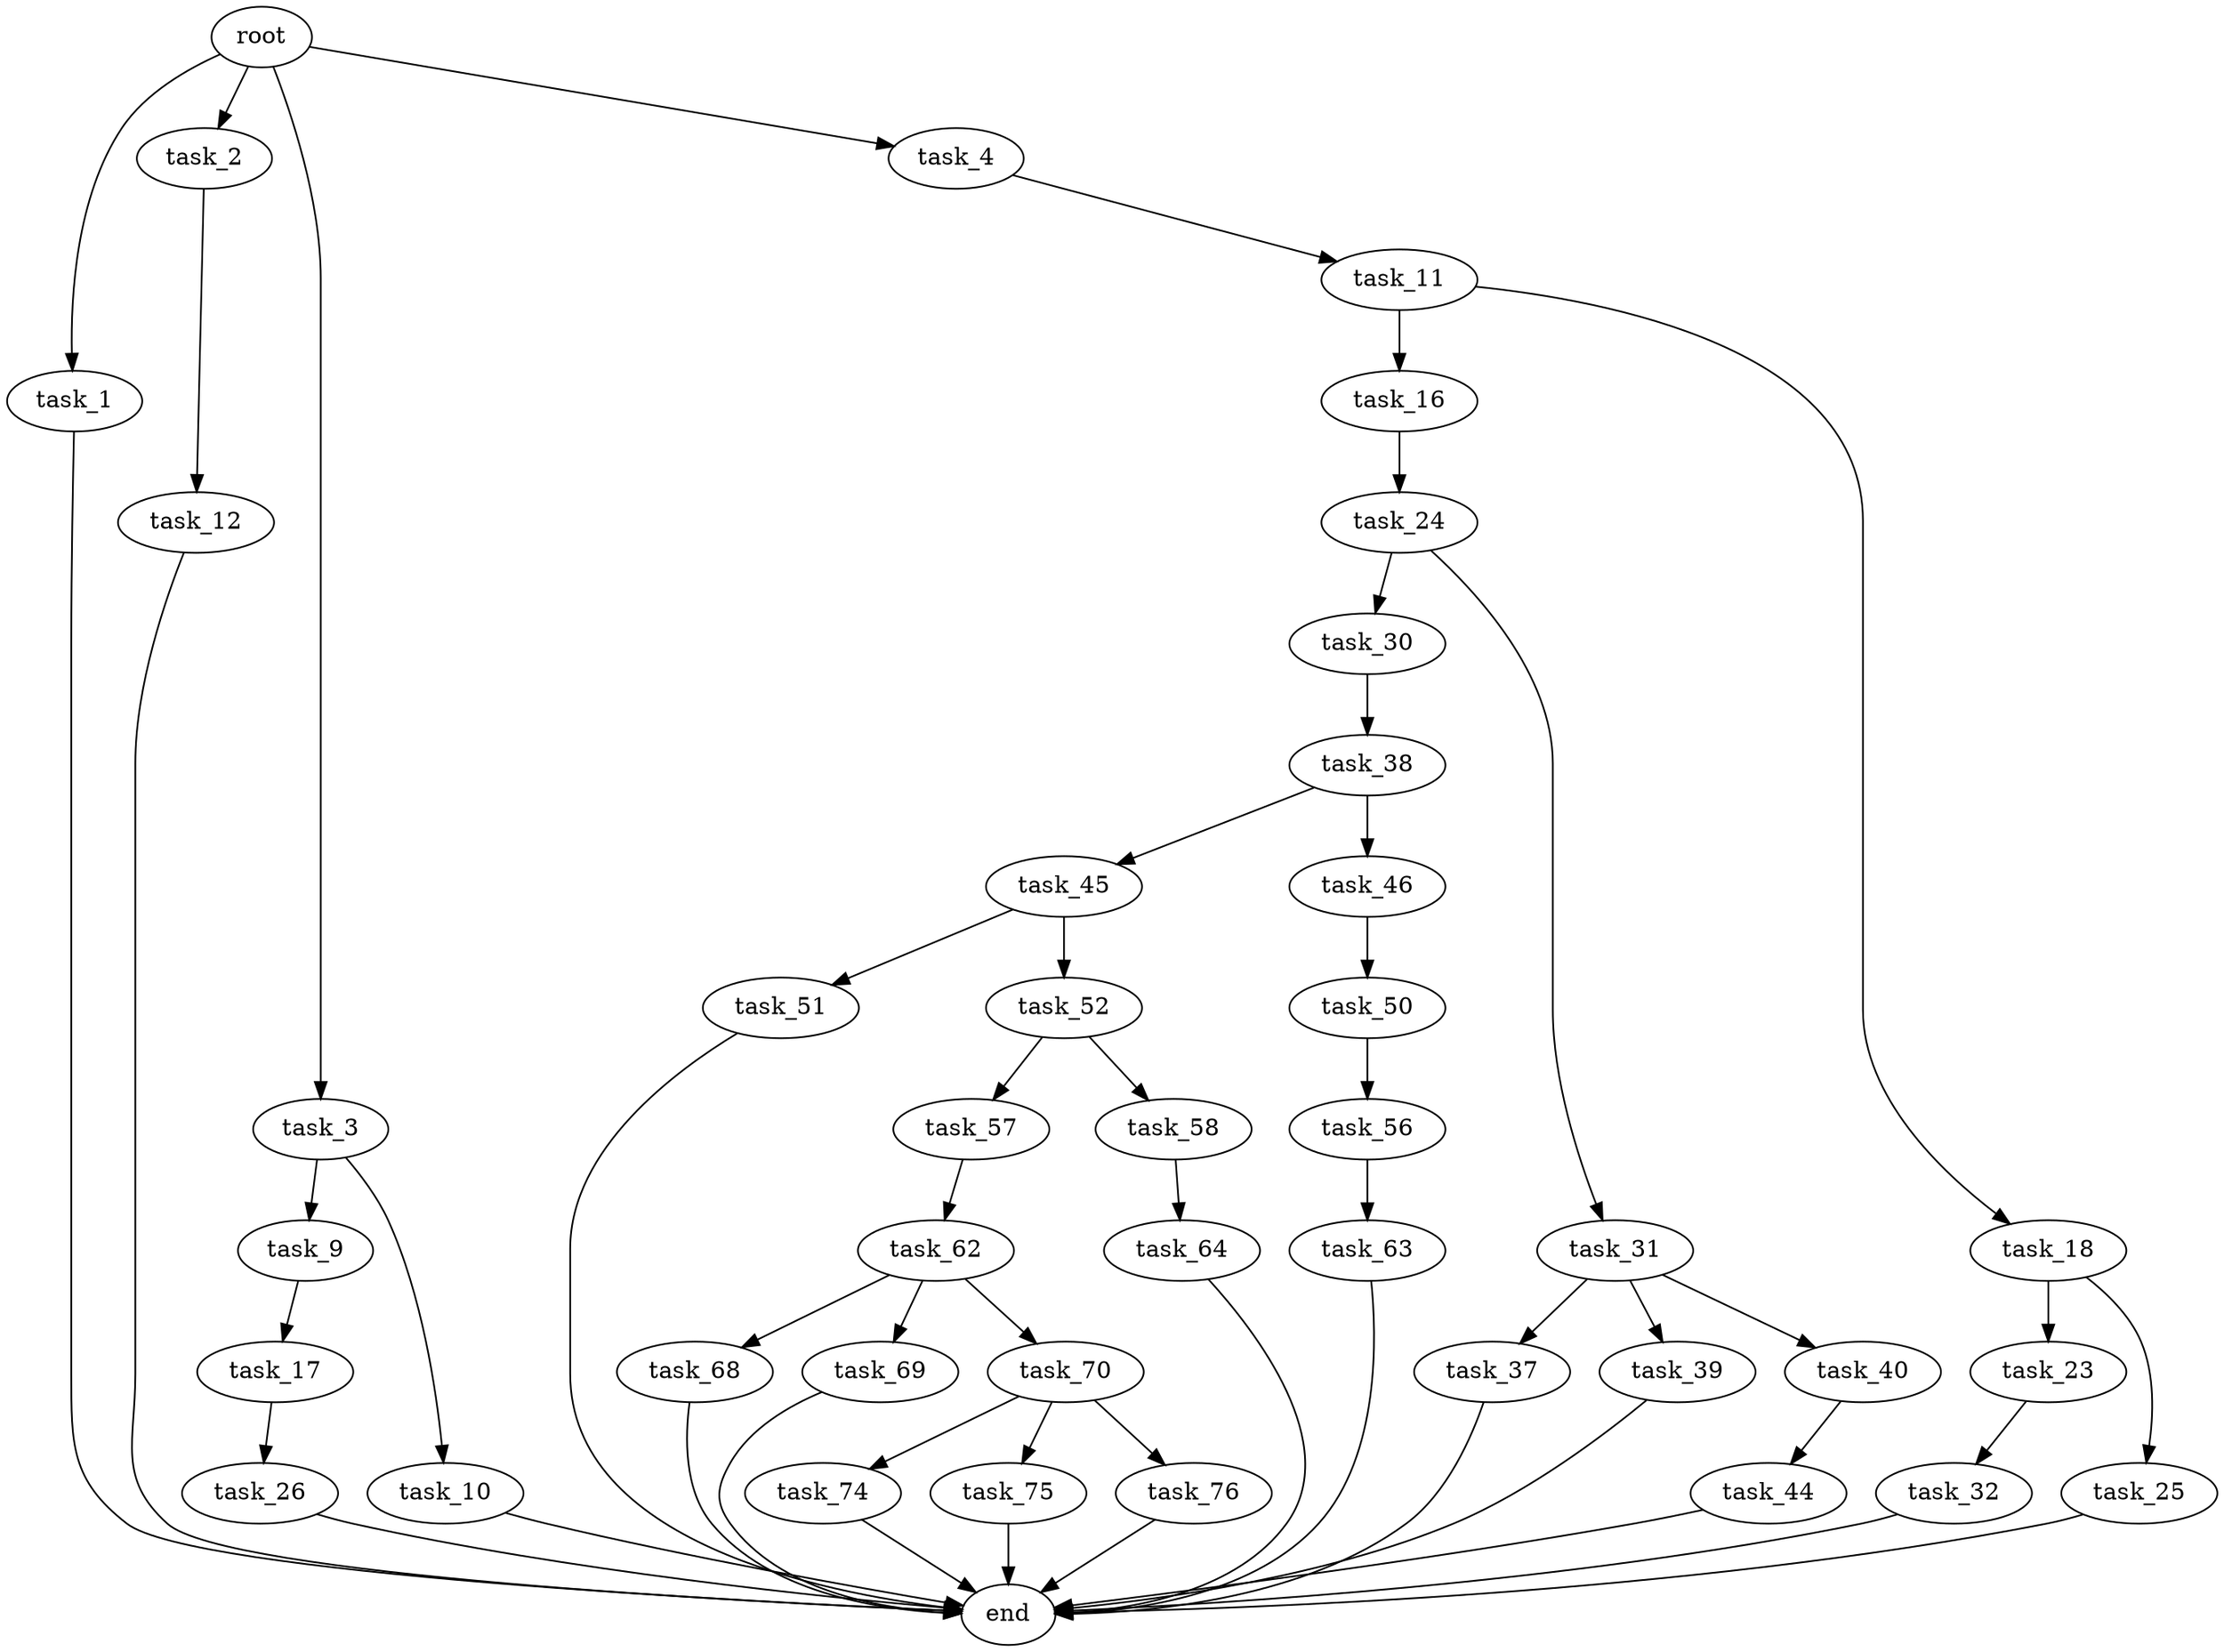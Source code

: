 digraph G {
  root [size="0.000000"];
  task_1 [size="13626489551.000000"];
  task_2 [size="368293445632.000000"];
  task_3 [size="6966322457.000000"];
  task_4 [size="21423045628.000000"];
  task_9 [size="1073741824000.000000"];
  task_10 [size="738752570.000000"];
  task_11 [size="407128207.000000"];
  task_12 [size="152131368020.000000"];
  task_16 [size="246821079454.000000"];
  task_17 [size="68719476736.000000"];
  task_18 [size="3415058700.000000"];
  task_23 [size="12962018464.000000"];
  task_24 [size="13991850397.000000"];
  task_25 [size="14295709059.000000"];
  task_26 [size="368293445632.000000"];
  task_30 [size="3751992687.000000"];
  task_31 [size="184608943029.000000"];
  task_32 [size="368293445632.000000"];
  task_37 [size="6404809776.000000"];
  task_38 [size="1634533077.000000"];
  task_39 [size="9566230645.000000"];
  task_40 [size="210839622594.000000"];
  task_44 [size="471853863869.000000"];
  task_45 [size="28991029248.000000"];
  task_46 [size="1073741824000.000000"];
  task_50 [size="32822024127.000000"];
  task_51 [size="33573756854.000000"];
  task_52 [size="445153604919.000000"];
  task_56 [size="162261229522.000000"];
  task_57 [size="167555293230.000000"];
  task_58 [size="341114450865.000000"];
  task_62 [size="1093788214.000000"];
  task_63 [size="616953426770.000000"];
  task_64 [size="673456710001.000000"];
  task_68 [size="23918626306.000000"];
  task_69 [size="1802723558.000000"];
  task_70 [size="796862737341.000000"];
  task_74 [size="179158828896.000000"];
  task_75 [size="7561104990.000000"];
  task_76 [size="134217728000.000000"];
  end [size="0.000000"];

  root -> task_1 [size="1.000000"];
  root -> task_2 [size="1.000000"];
  root -> task_3 [size="1.000000"];
  root -> task_4 [size="1.000000"];
  task_1 -> end [size="1.000000"];
  task_2 -> task_12 [size="411041792.000000"];
  task_3 -> task_9 [size="411041792.000000"];
  task_3 -> task_10 [size="411041792.000000"];
  task_4 -> task_11 [size="536870912.000000"];
  task_9 -> task_17 [size="838860800.000000"];
  task_10 -> end [size="1.000000"];
  task_11 -> task_16 [size="33554432.000000"];
  task_11 -> task_18 [size="33554432.000000"];
  task_12 -> end [size="1.000000"];
  task_16 -> task_24 [size="209715200.000000"];
  task_17 -> task_26 [size="134217728.000000"];
  task_18 -> task_23 [size="75497472.000000"];
  task_18 -> task_25 [size="75497472.000000"];
  task_23 -> task_32 [size="301989888.000000"];
  task_24 -> task_30 [size="411041792.000000"];
  task_24 -> task_31 [size="411041792.000000"];
  task_25 -> end [size="1.000000"];
  task_26 -> end [size="1.000000"];
  task_30 -> task_38 [size="134217728.000000"];
  task_31 -> task_37 [size="301989888.000000"];
  task_31 -> task_39 [size="301989888.000000"];
  task_31 -> task_40 [size="301989888.000000"];
  task_32 -> end [size="1.000000"];
  task_37 -> end [size="1.000000"];
  task_38 -> task_45 [size="134217728.000000"];
  task_38 -> task_46 [size="134217728.000000"];
  task_39 -> end [size="1.000000"];
  task_40 -> task_44 [size="411041792.000000"];
  task_44 -> end [size="1.000000"];
  task_45 -> task_51 [size="75497472.000000"];
  task_45 -> task_52 [size="75497472.000000"];
  task_46 -> task_50 [size="838860800.000000"];
  task_50 -> task_56 [size="33554432.000000"];
  task_51 -> end [size="1.000000"];
  task_52 -> task_57 [size="301989888.000000"];
  task_52 -> task_58 [size="301989888.000000"];
  task_56 -> task_63 [size="301989888.000000"];
  task_57 -> task_62 [size="536870912.000000"];
  task_58 -> task_64 [size="536870912.000000"];
  task_62 -> task_68 [size="33554432.000000"];
  task_62 -> task_69 [size="33554432.000000"];
  task_62 -> task_70 [size="33554432.000000"];
  task_63 -> end [size="1.000000"];
  task_64 -> end [size="1.000000"];
  task_68 -> end [size="1.000000"];
  task_69 -> end [size="1.000000"];
  task_70 -> task_74 [size="679477248.000000"];
  task_70 -> task_75 [size="679477248.000000"];
  task_70 -> task_76 [size="679477248.000000"];
  task_74 -> end [size="1.000000"];
  task_75 -> end [size="1.000000"];
  task_76 -> end [size="1.000000"];
}
